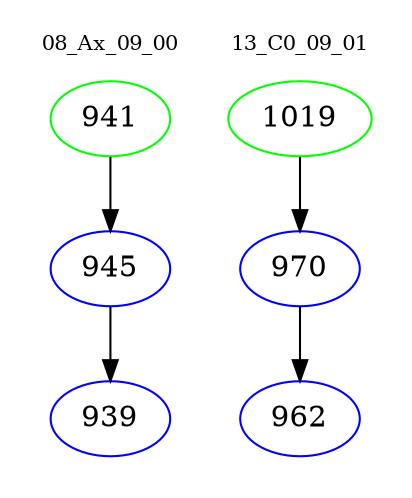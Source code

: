 digraph{
subgraph cluster_0 {
color = white
label = "08_Ax_09_00";
fontsize=10;
T0_941 [label="941", color="green"]
T0_941 -> T0_945 [color="black"]
T0_945 [label="945", color="blue"]
T0_945 -> T0_939 [color="black"]
T0_939 [label="939", color="blue"]
}
subgraph cluster_1 {
color = white
label = "13_C0_09_01";
fontsize=10;
T1_1019 [label="1019", color="green"]
T1_1019 -> T1_970 [color="black"]
T1_970 [label="970", color="blue"]
T1_970 -> T1_962 [color="black"]
T1_962 [label="962", color="blue"]
}
}

